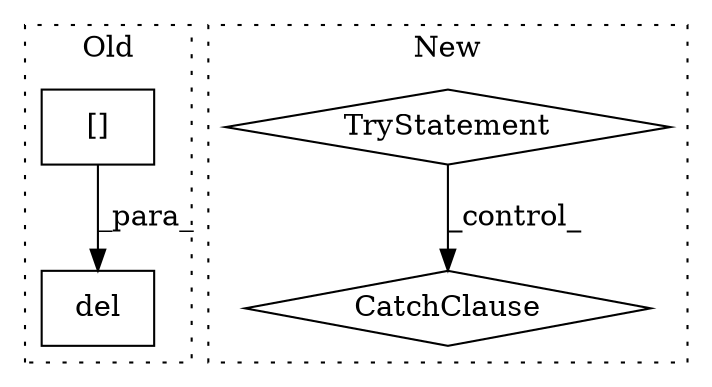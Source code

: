 digraph G {
subgraph cluster0 {
1 [label="del" a="32" s="13428,13454" l="4,1" shape="box"];
4 [label="[]" a="2" s="13432,13453" l="7,1" shape="box"];
label = "Old";
style="dotted";
}
subgraph cluster1 {
2 [label="CatchClause" a="12" s="13333,13357" l="13,2" shape="diamond"];
3 [label="TryStatement" a="54" s="13248" l="4" shape="diamond"];
label = "New";
style="dotted";
}
3 -> 2 [label="_control_"];
4 -> 1 [label="_para_"];
}